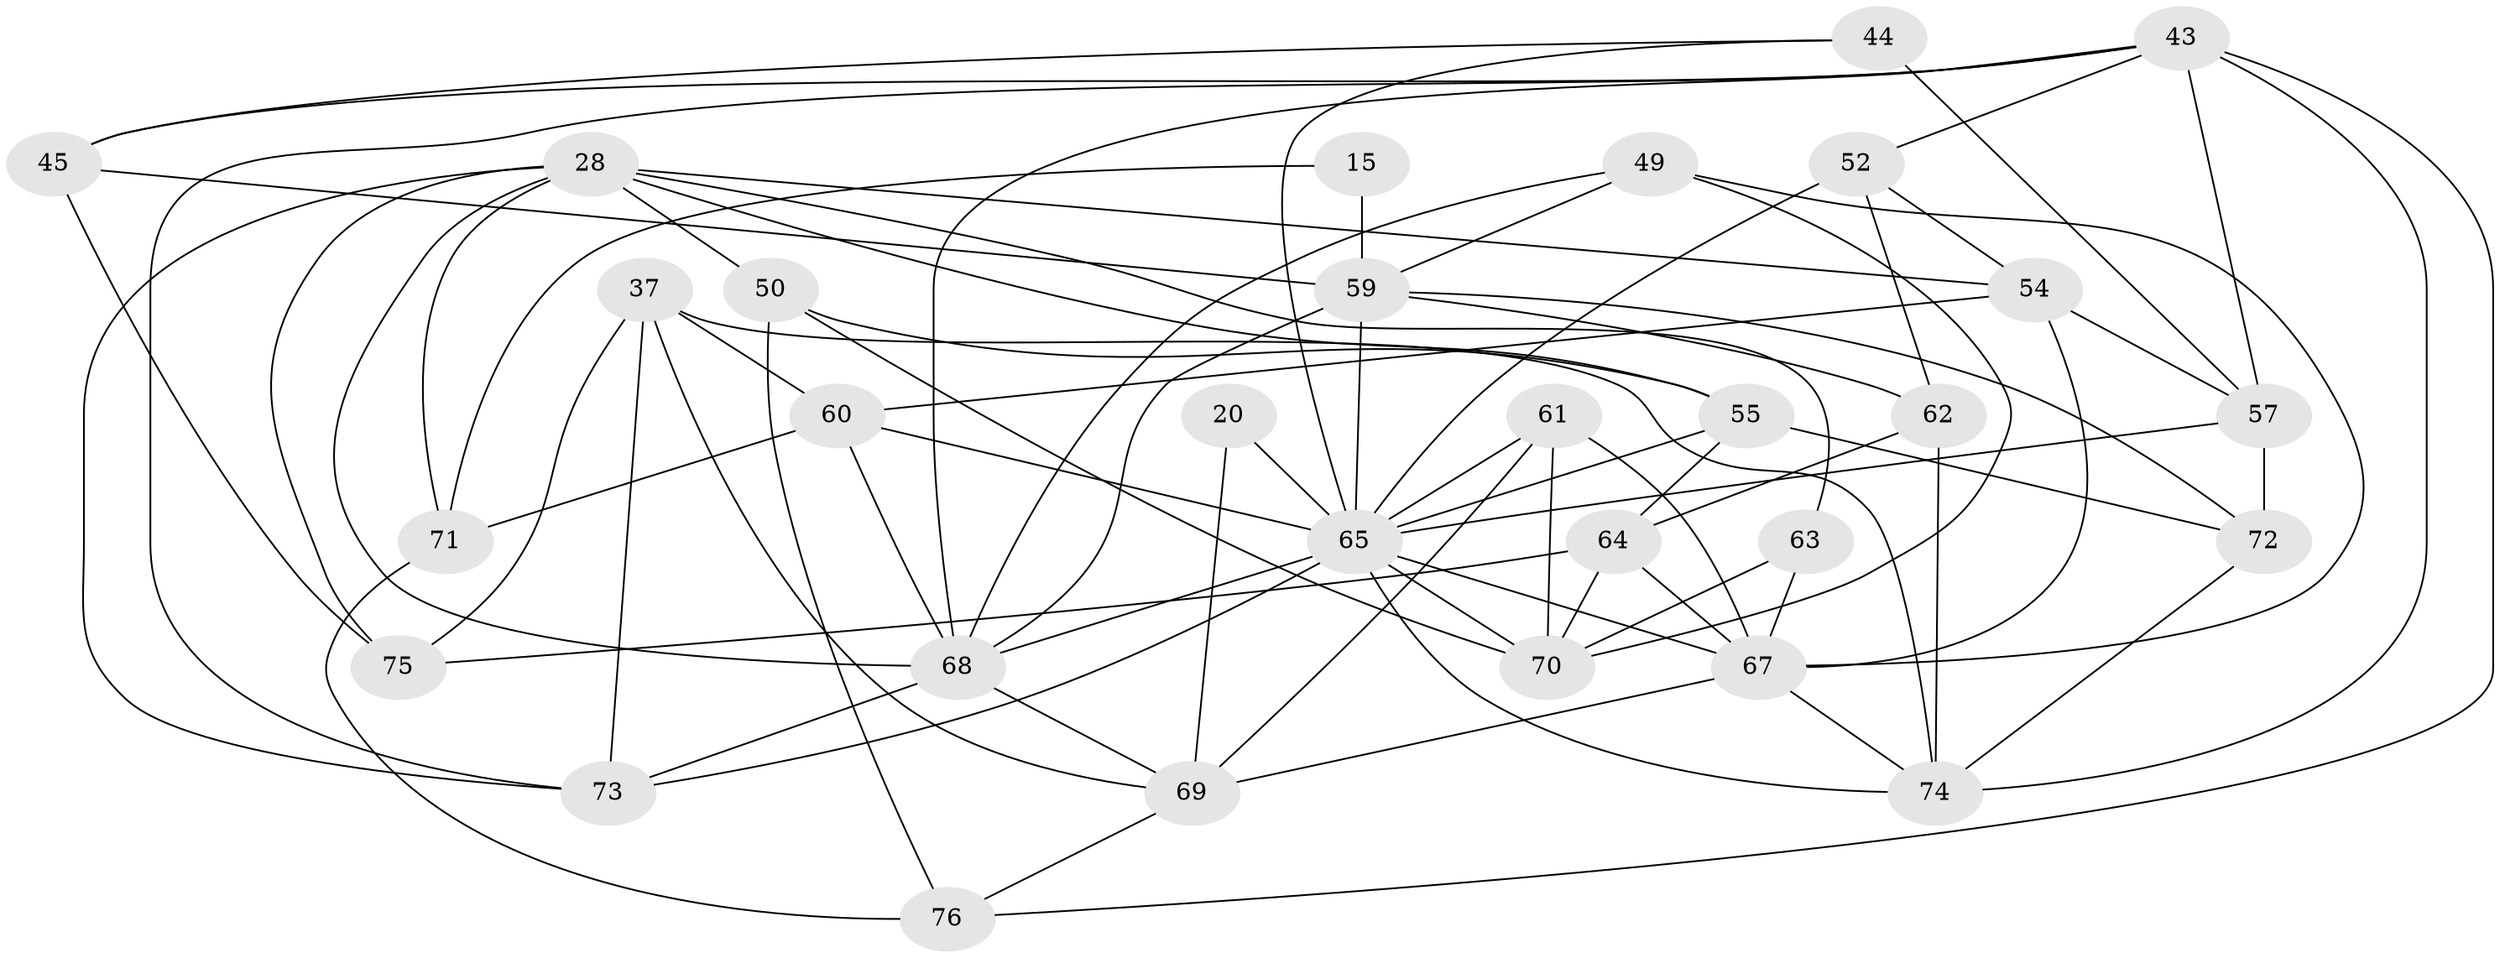 // original degree distribution, {4: 1.0}
// Generated by graph-tools (version 1.1) at 2025/02/03/04/25 22:02:45]
// undirected, 30 vertices, 77 edges
graph export_dot {
graph [start="1"]
  node [color=gray90,style=filled];
  15;
  20;
  28 [super="+23+25"];
  37 [super="+16"];
  43 [super="+5+38"];
  44;
  45;
  49 [super="+12"];
  50 [super="+22"];
  52 [super="+39"];
  54 [super="+8"];
  55 [super="+34"];
  57 [super="+30"];
  59 [super="+6+42"];
  60 [super="+10+33"];
  61 [super="+35"];
  62;
  63;
  64 [super="+13"];
  65 [super="+17+26+58+40"];
  67 [super="+56+46"];
  68 [super="+41+9"];
  69 [super="+48+32"];
  70 [super="+47"];
  71;
  72;
  73 [super="+3+66"];
  74 [super="+51"];
  75;
  76;
  15 -- 71;
  15 -- 59 [weight=3];
  20 -- 69 [weight=2];
  20 -- 65 [weight=2];
  28 -- 73 [weight=2];
  28 -- 55;
  28 -- 63;
  28 -- 71;
  28 -- 50 [weight=2];
  28 -- 54;
  28 -- 75;
  28 -- 68;
  37 -- 73 [weight=2];
  37 -- 60 [weight=2];
  37 -- 74;
  37 -- 75;
  37 -- 69 [weight=2];
  43 -- 76;
  43 -- 57;
  43 -- 73;
  43 -- 45;
  43 -- 52;
  43 -- 74 [weight=2];
  43 -- 68;
  44 -- 57 [weight=2];
  44 -- 45;
  44 -- 65;
  45 -- 75;
  45 -- 59;
  49 -- 70;
  49 -- 67 [weight=2];
  49 -- 59 [weight=2];
  49 -- 68;
  50 -- 76;
  50 -- 70 [weight=2];
  50 -- 55;
  52 -- 54;
  52 -- 65 [weight=3];
  52 -- 62;
  54 -- 57;
  54 -- 60 [weight=2];
  54 -- 67;
  55 -- 64 [weight=2];
  55 -- 72;
  55 -- 65;
  57 -- 72;
  57 -- 65;
  59 -- 72;
  59 -- 62;
  59 -- 68;
  59 -- 65;
  60 -- 71;
  60 -- 65;
  60 -- 68 [weight=2];
  61 -- 70;
  61 -- 65 [weight=3];
  61 -- 69;
  61 -- 67;
  62 -- 64;
  62 -- 74;
  63 -- 70;
  63 -- 67 [weight=2];
  64 -- 75;
  64 -- 70;
  64 -- 67;
  65 -- 73 [weight=2];
  65 -- 67 [weight=2];
  65 -- 70 [weight=2];
  65 -- 74;
  65 -- 68 [weight=2];
  67 -- 69 [weight=3];
  67 -- 74 [weight=2];
  68 -- 73;
  68 -- 69;
  69 -- 76;
  71 -- 76;
  72 -- 74;
}
